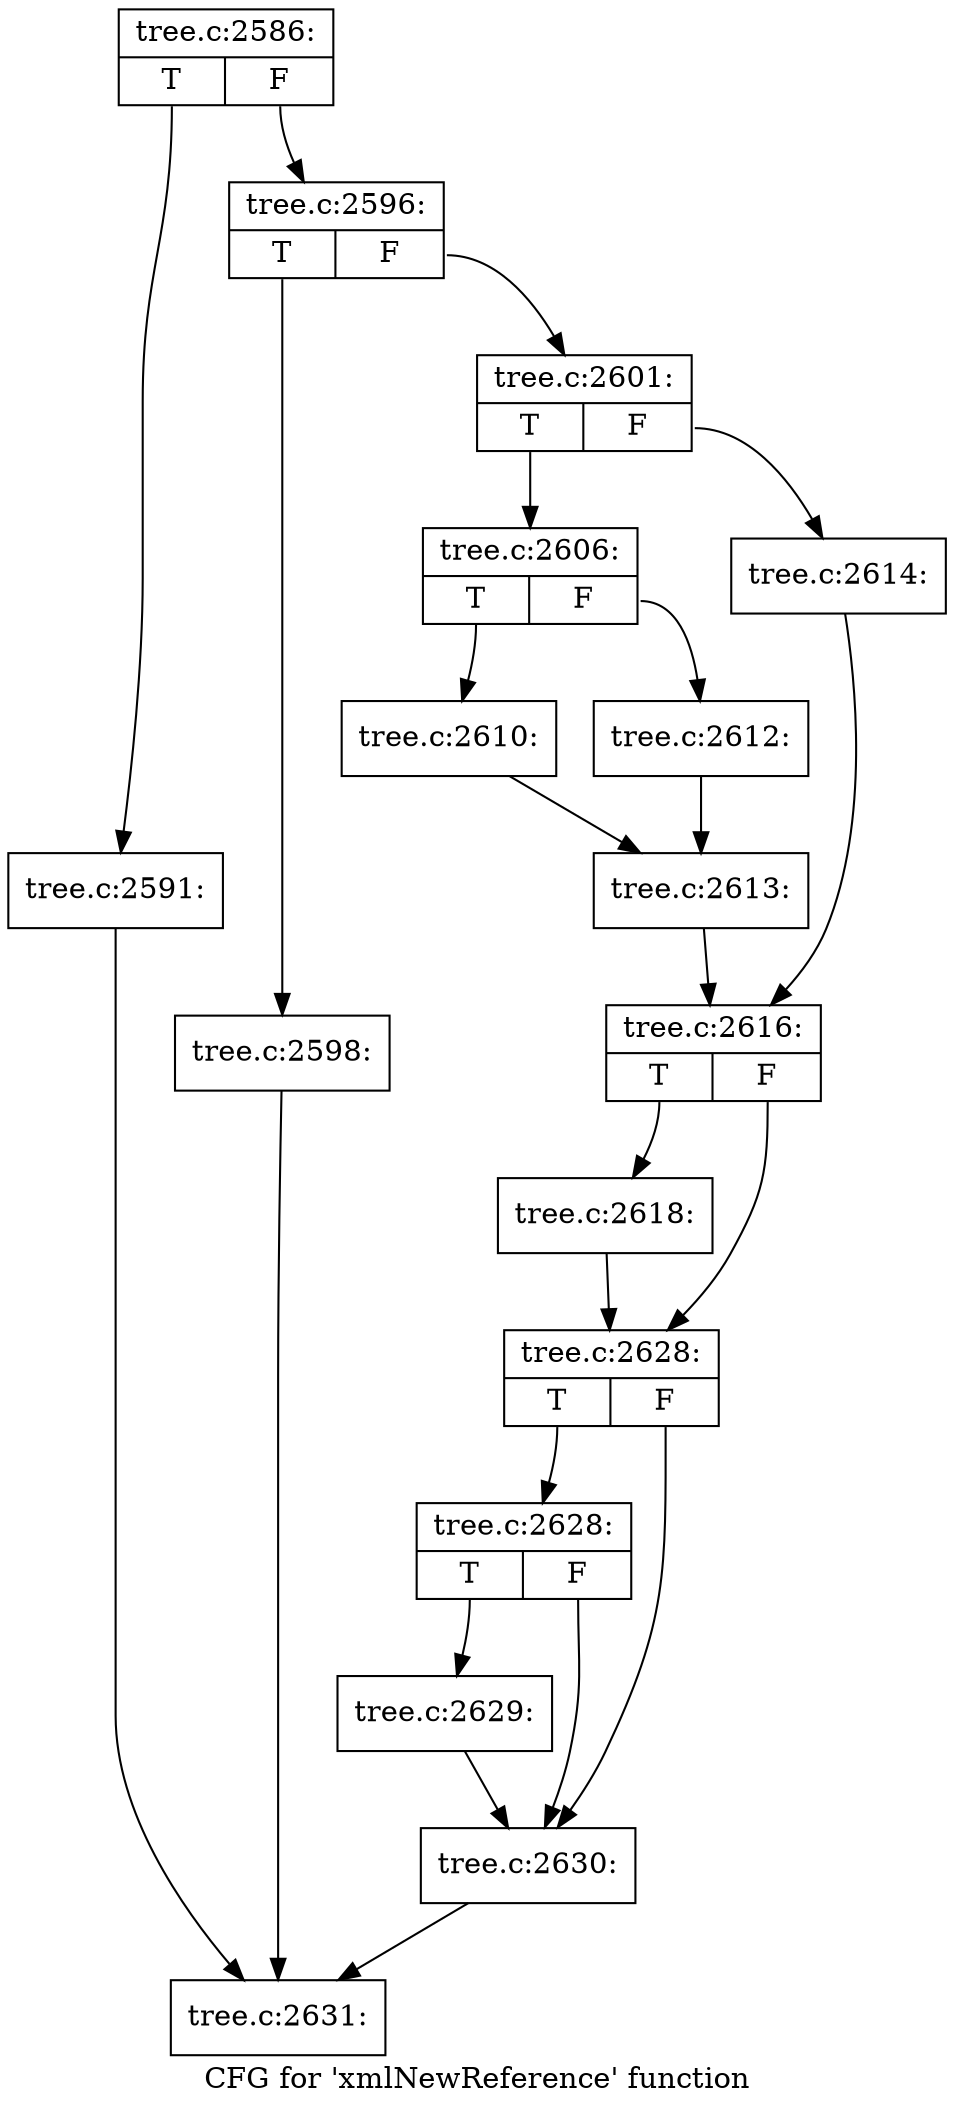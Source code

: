 digraph "CFG for 'xmlNewReference' function" {
	label="CFG for 'xmlNewReference' function";

	Node0x43a9840 [shape=record,label="{tree.c:2586:|{<s0>T|<s1>F}}"];
	Node0x43a9840:s0 -> Node0x43a7360;
	Node0x43a9840:s1 -> Node0x43b0c50;
	Node0x43a7360 [shape=record,label="{tree.c:2591:}"];
	Node0x43a7360 -> Node0x43a73f0;
	Node0x43b0c50 [shape=record,label="{tree.c:2596:|{<s0>T|<s1>F}}"];
	Node0x43b0c50:s0 -> Node0x43b1340;
	Node0x43b0c50:s1 -> Node0x43b1390;
	Node0x43b1340 [shape=record,label="{tree.c:2598:}"];
	Node0x43b1340 -> Node0x43a73f0;
	Node0x43b1390 [shape=record,label="{tree.c:2601:|{<s0>T|<s1>F}}"];
	Node0x43b1390:s0 -> Node0x43b22a0;
	Node0x43b1390:s1 -> Node0x43b2340;
	Node0x43b22a0 [shape=record,label="{tree.c:2606:|{<s0>T|<s1>F}}"];
	Node0x43b22a0:s0 -> Node0x43b2ef0;
	Node0x43b22a0:s1 -> Node0x43b2f90;
	Node0x43b2ef0 [shape=record,label="{tree.c:2610:}"];
	Node0x43b2ef0 -> Node0x43b2f40;
	Node0x43b2f90 [shape=record,label="{tree.c:2612:}"];
	Node0x43b2f90 -> Node0x43b2f40;
	Node0x43b2f40 [shape=record,label="{tree.c:2613:}"];
	Node0x43b2f40 -> Node0x43b22f0;
	Node0x43b2340 [shape=record,label="{tree.c:2614:}"];
	Node0x43b2340 -> Node0x43b22f0;
	Node0x43b22f0 [shape=record,label="{tree.c:2616:|{<s0>T|<s1>F}}"];
	Node0x43b22f0:s0 -> Node0x43b4820;
	Node0x43b22f0:s1 -> Node0x43b4870;
	Node0x43b4820 [shape=record,label="{tree.c:2618:}"];
	Node0x43b4820 -> Node0x43b4870;
	Node0x43b4870 [shape=record,label="{tree.c:2628:|{<s0>T|<s1>F}}"];
	Node0x43b4870:s0 -> Node0x43b5790;
	Node0x43b4870:s1 -> Node0x43b5740;
	Node0x43b5790 [shape=record,label="{tree.c:2628:|{<s0>T|<s1>F}}"];
	Node0x43b5790:s0 -> Node0x43b56f0;
	Node0x43b5790:s1 -> Node0x43b5740;
	Node0x43b56f0 [shape=record,label="{tree.c:2629:}"];
	Node0x43b56f0 -> Node0x43b5740;
	Node0x43b5740 [shape=record,label="{tree.c:2630:}"];
	Node0x43b5740 -> Node0x43a73f0;
	Node0x43a73f0 [shape=record,label="{tree.c:2631:}"];
}
